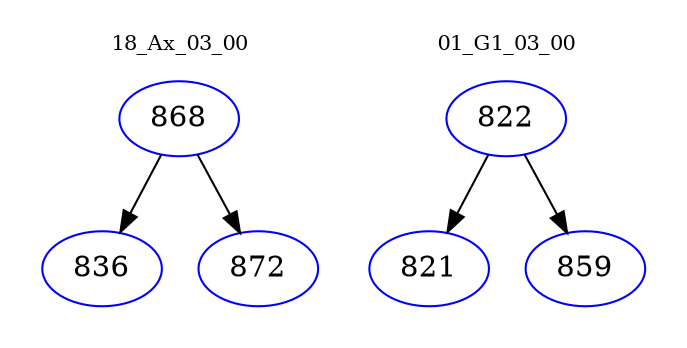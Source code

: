digraph{
subgraph cluster_0 {
color = white
label = "18_Ax_03_00";
fontsize=10;
T0_868 [label="868", color="blue"]
T0_868 -> T0_836 [color="black"]
T0_836 [label="836", color="blue"]
T0_868 -> T0_872 [color="black"]
T0_872 [label="872", color="blue"]
}
subgraph cluster_1 {
color = white
label = "01_G1_03_00";
fontsize=10;
T1_822 [label="822", color="blue"]
T1_822 -> T1_821 [color="black"]
T1_821 [label="821", color="blue"]
T1_822 -> T1_859 [color="black"]
T1_859 [label="859", color="blue"]
}
}
